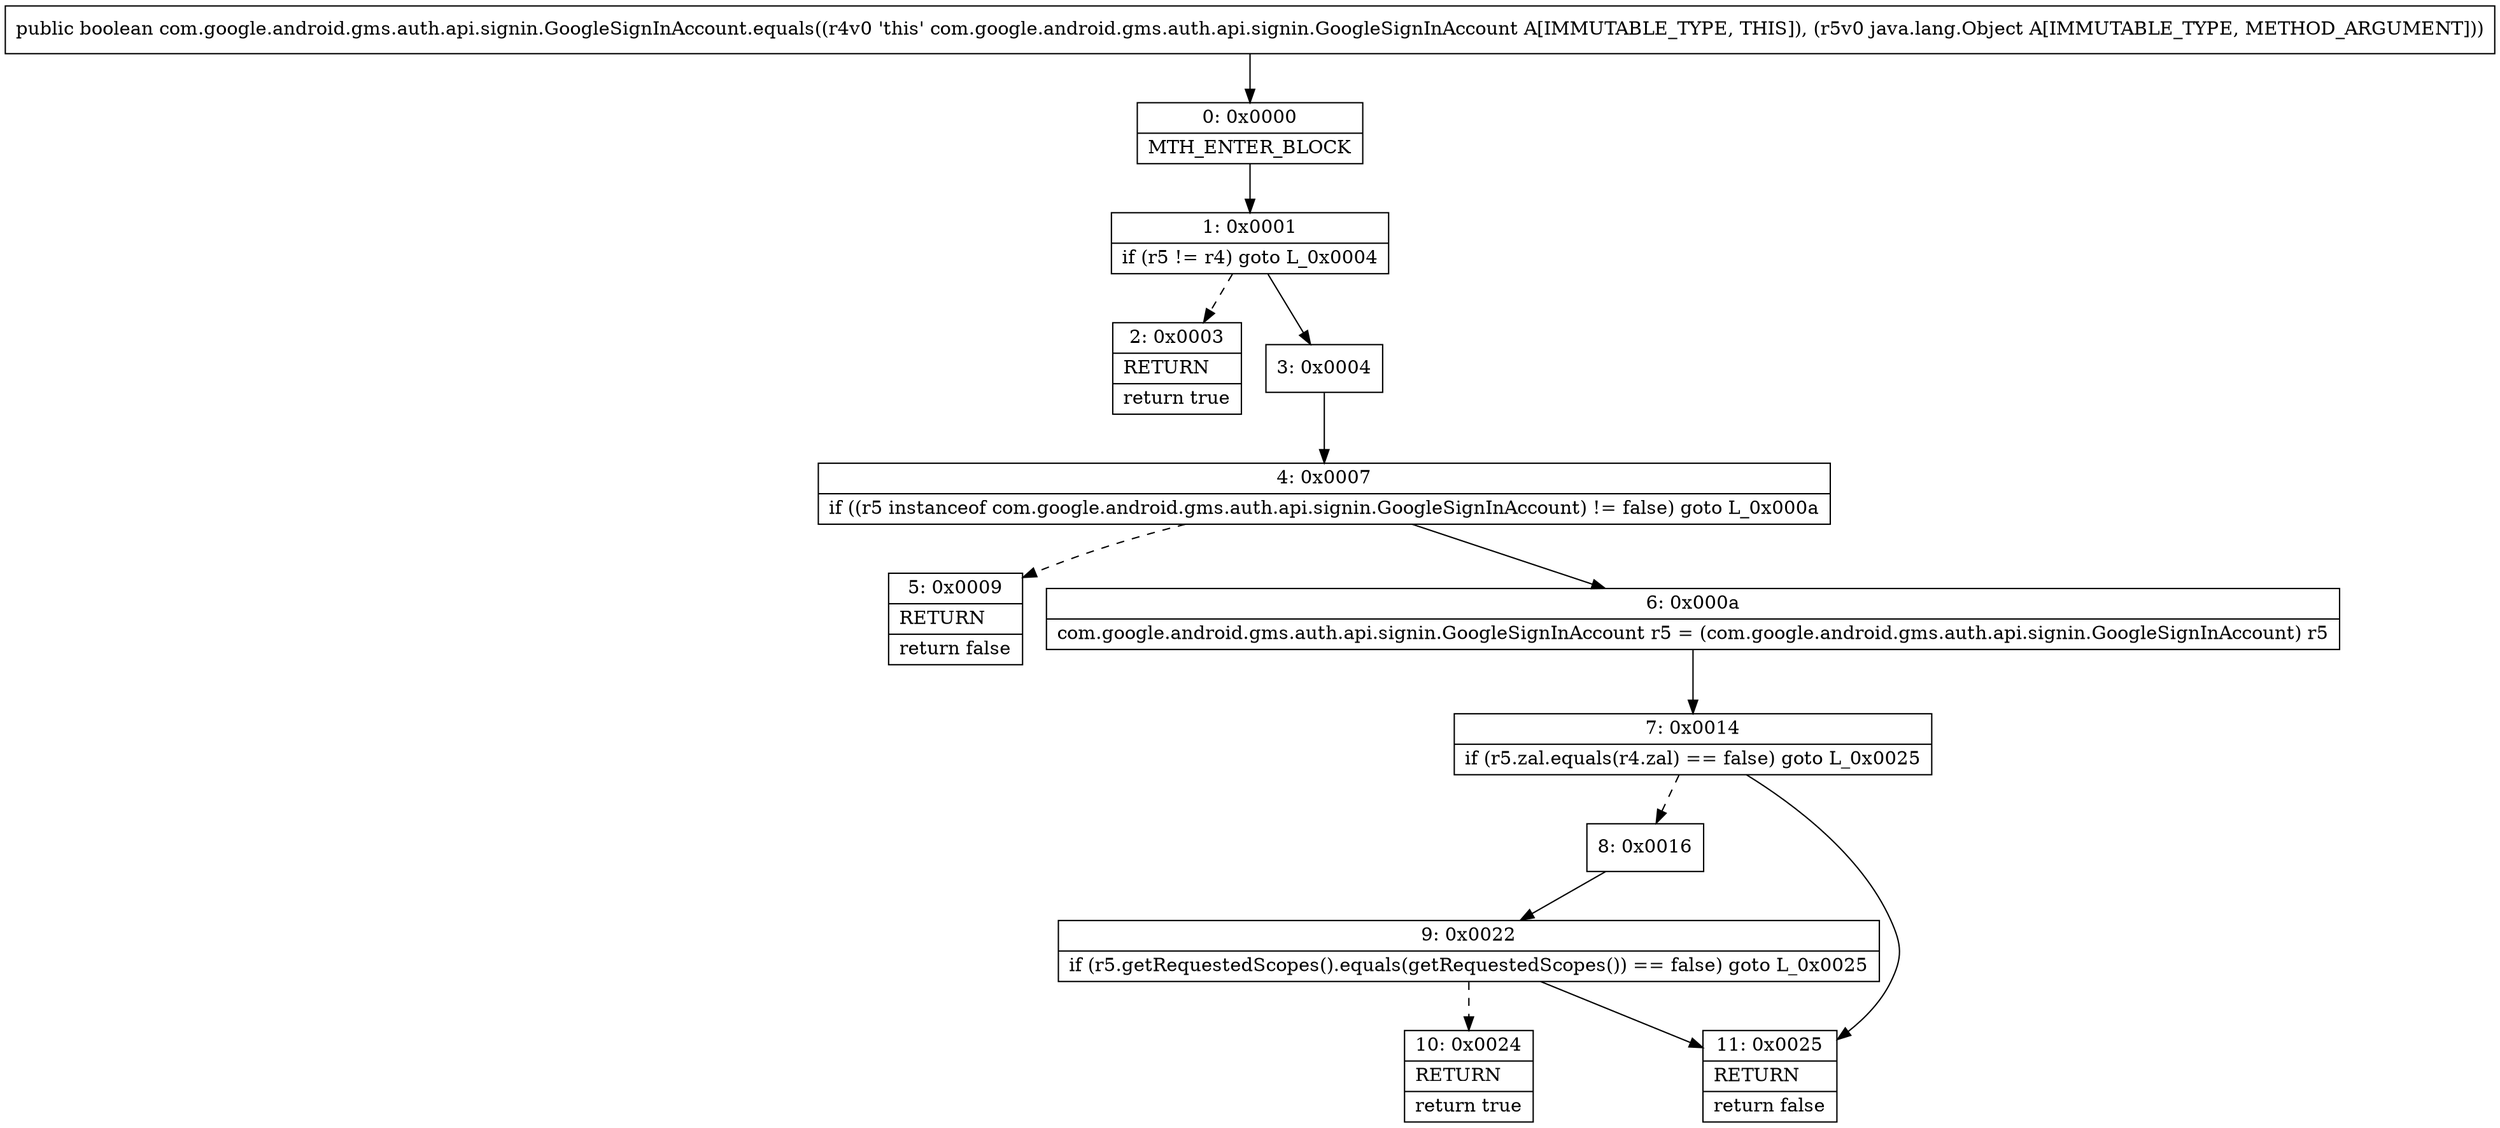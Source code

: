 digraph "CFG forcom.google.android.gms.auth.api.signin.GoogleSignInAccount.equals(Ljava\/lang\/Object;)Z" {
Node_0 [shape=record,label="{0\:\ 0x0000|MTH_ENTER_BLOCK\l}"];
Node_1 [shape=record,label="{1\:\ 0x0001|if (r5 != r4) goto L_0x0004\l}"];
Node_2 [shape=record,label="{2\:\ 0x0003|RETURN\l|return true\l}"];
Node_3 [shape=record,label="{3\:\ 0x0004}"];
Node_4 [shape=record,label="{4\:\ 0x0007|if ((r5 instanceof com.google.android.gms.auth.api.signin.GoogleSignInAccount) != false) goto L_0x000a\l}"];
Node_5 [shape=record,label="{5\:\ 0x0009|RETURN\l|return false\l}"];
Node_6 [shape=record,label="{6\:\ 0x000a|com.google.android.gms.auth.api.signin.GoogleSignInAccount r5 = (com.google.android.gms.auth.api.signin.GoogleSignInAccount) r5\l}"];
Node_7 [shape=record,label="{7\:\ 0x0014|if (r5.zal.equals(r4.zal) == false) goto L_0x0025\l}"];
Node_8 [shape=record,label="{8\:\ 0x0016}"];
Node_9 [shape=record,label="{9\:\ 0x0022|if (r5.getRequestedScopes().equals(getRequestedScopes()) == false) goto L_0x0025\l}"];
Node_10 [shape=record,label="{10\:\ 0x0024|RETURN\l|return true\l}"];
Node_11 [shape=record,label="{11\:\ 0x0025|RETURN\l|return false\l}"];
MethodNode[shape=record,label="{public boolean com.google.android.gms.auth.api.signin.GoogleSignInAccount.equals((r4v0 'this' com.google.android.gms.auth.api.signin.GoogleSignInAccount A[IMMUTABLE_TYPE, THIS]), (r5v0 java.lang.Object A[IMMUTABLE_TYPE, METHOD_ARGUMENT])) }"];
MethodNode -> Node_0;
Node_0 -> Node_1;
Node_1 -> Node_2[style=dashed];
Node_1 -> Node_3;
Node_3 -> Node_4;
Node_4 -> Node_5[style=dashed];
Node_4 -> Node_6;
Node_6 -> Node_7;
Node_7 -> Node_8[style=dashed];
Node_7 -> Node_11;
Node_8 -> Node_9;
Node_9 -> Node_10[style=dashed];
Node_9 -> Node_11;
}

